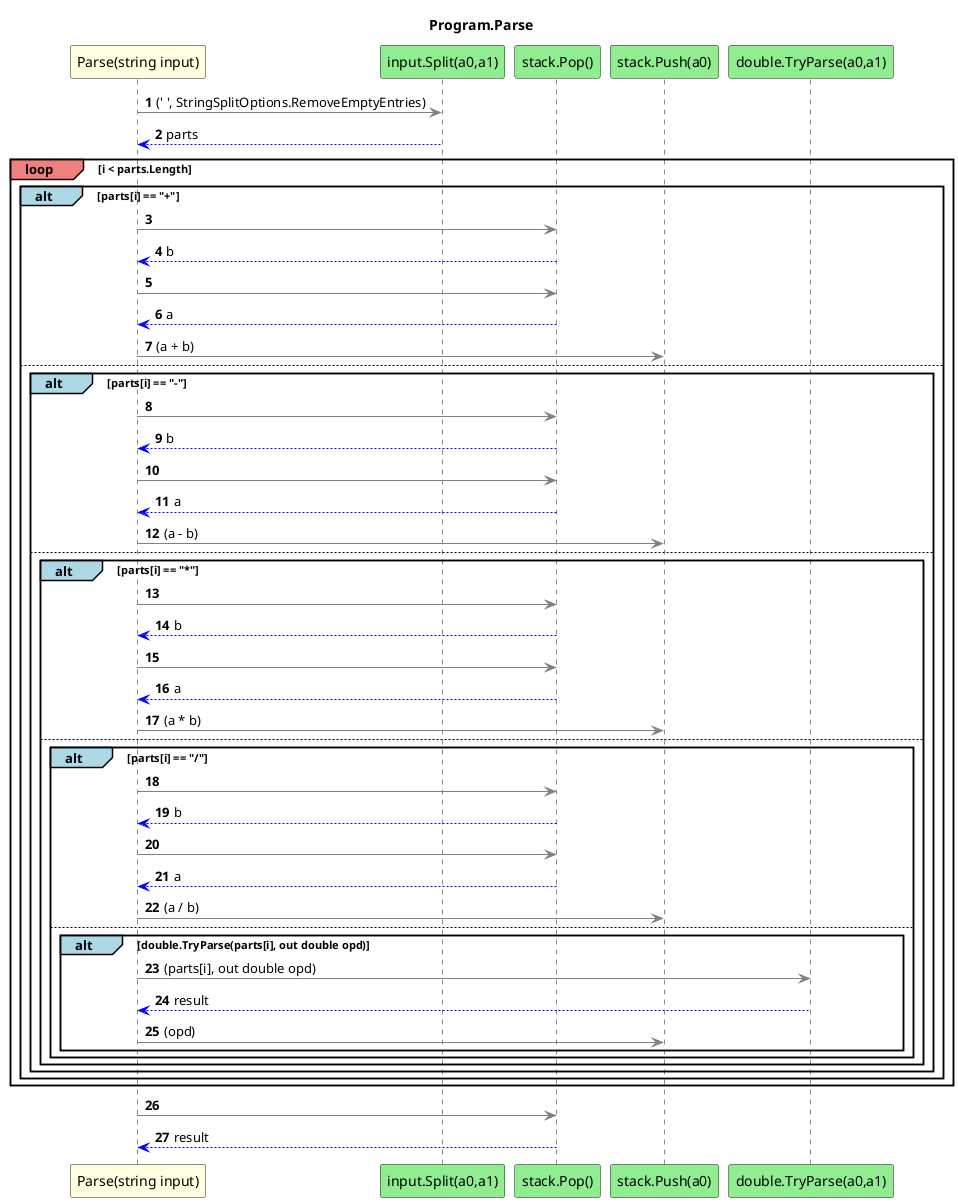 @startuml Program.Parse
title Program.Parse
participant "Parse(string input)" as Parse_p0 #LightYellow
participant "input.Split(a0,a1)" as input_Split_a0_a1 #LightGreen
participant "stack.Pop()" as stack_Pop #LightGreen
participant "stack.Push(a0)" as stack_Push_a0 #LightGreen
participant "double.TryParse(a0,a1)" as double_TryParse_a0_a1 #LightGreen
autonumber
Parse_p0 -[#grey]> input_Split_a0_a1 : (' ', StringSplitOptions.RemoveEmptyEntries)
input_Split_a0_a1 -[#blue]-> Parse_p0 : parts
loop#LightCoral i < parts.Length
 alt#LightBlue parts[i] == "+"
 Parse_p0 -[#grey]> stack_Pop
 stack_Pop -[#blue]-> Parse_p0 : b
 Parse_p0 -[#grey]> stack_Pop
 stack_Pop -[#blue]-> Parse_p0 : a
 Parse_p0 -[#grey]> stack_Push_a0 : (a + b)
 else
 alt#LightBlue parts[i] == "-"
 Parse_p0 -[#grey]> stack_Pop
 stack_Pop -[#blue]-> Parse_p0 : b
 Parse_p0 -[#grey]> stack_Pop
 stack_Pop -[#blue]-> Parse_p0 : a
 Parse_p0 -[#grey]> stack_Push_a0 : (a - b)
 else
 alt#LightBlue parts[i] == "*"
 Parse_p0 -[#grey]> stack_Pop
 stack_Pop -[#blue]-> Parse_p0 : b
 Parse_p0 -[#grey]> stack_Pop
 stack_Pop -[#blue]-> Parse_p0 : a
 Parse_p0 -[#grey]> stack_Push_a0 : (a * b)
 else
 alt#LightBlue parts[i] == "/"
 Parse_p0 -[#grey]> stack_Pop
 stack_Pop -[#blue]-> Parse_p0 : b
 Parse_p0 -[#grey]> stack_Pop
 stack_Pop -[#blue]-> Parse_p0 : a
 Parse_p0 -[#grey]> stack_Push_a0 : (a / b)
 else
 alt#LightBlue double.TryParse(parts[i], out double opd)
 Parse_p0 -[#grey]> double_TryParse_a0_a1 : (parts[i], out double opd)
 double_TryParse_a0_a1 -[#blue]-> Parse_p0 : result
 Parse_p0 -[#grey]> stack_Push_a0 : (opd)
 end
 end
 end
 end
 end
end
Parse_p0 -[#grey]> stack_Pop
stack_Pop -[#blue]-> Parse_p0 : result
@enduml
